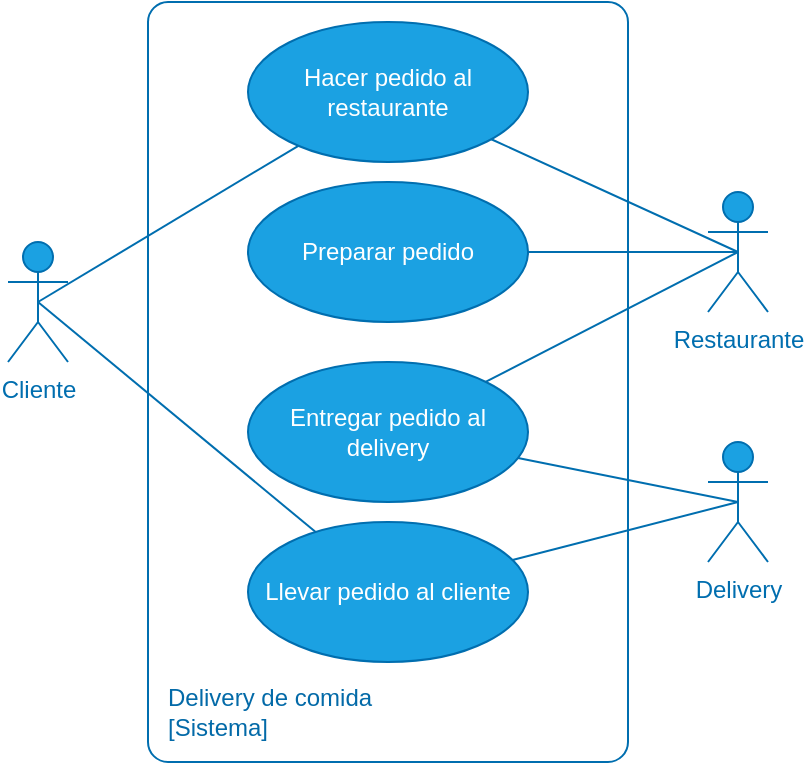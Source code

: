 <mxfile>
    <diagram id="7QBYcOvsloU8ihuIzcSg" name="Page-1">
        <mxGraphModel dx="640" dy="540" grid="1" gridSize="10" guides="1" tooltips="1" connect="1" arrows="1" fold="1" page="1" pageScale="1" pageWidth="850" pageHeight="1100" math="0" shadow="0">
            <root>
                <mxCell id="0"/>
                <mxCell id="1" parent="0"/>
                <object placeholders="1" c4Name="Delivery de comida" c4Type="SystemScopeBoundary" c4Application="Sistema" label="&lt;font style=&quot;font-size: 12px;&quot;&gt;&lt;span style=&quot;font-size: 12px;&quot;&gt;&lt;div style=&quot;text-align: left; font-size: 12px;&quot;&gt;%c4Name%&lt;/div&gt;&lt;/span&gt;&lt;/font&gt;&lt;div style=&quot;text-align: left; font-size: 12px;&quot;&gt;[%c4Application%]&lt;/div&gt;" id="19">
                    <mxCell style="rounded=1;fontSize=12;whiteSpace=wrap;html=1;arcSize=20;fillColor=none;strokeColor=#006EAF;fontColor=#036aa8;labelBackgroundColor=none;align=left;verticalAlign=bottom;labelBorderColor=none;spacingTop=0;spacing=10;metaEdit=1;rotatable=0;perimeter=rectanglePerimeter;labelPadding=0;allowArrows=0;connectable=0;expand=0;recursiveResize=0;editable=1;pointerEvents=0;absoluteArcSize=1;points=[[0.25,0,0],[0.5,0,0],[0.75,0,0],[1,0.25,0],[1,0.5,0],[1,0.75,0],[0.75,1,0],[0.5,1,0],[0.25,1,0],[0,0.75,0],[0,0.5,0],[0,0.25,0]];fontStyle=0" vertex="1" parent="1">
                        <mxGeometry x="160" y="80" width="240" height="380" as="geometry"/>
                    </mxCell>
                </object>
                <mxCell id="5" value="" style="edgeStyle=none;html=1;endArrow=none;endFill=0;exitX=0.5;exitY=0.5;exitDx=0;exitDy=0;exitPerimeter=0;fillColor=#1ba1e2;strokeColor=#006EAF;" parent="1" source="2" target="3" edge="1">
                    <mxGeometry relative="1" as="geometry"/>
                </mxCell>
                <mxCell id="2" value="Cliente" style="shape=umlActor;verticalLabelPosition=bottom;verticalAlign=top;html=1;fillColor=#1ba1e2;fontColor=#006eaf;strokeColor=#006EAF;" parent="1" vertex="1">
                    <mxGeometry x="90" y="200" width="30" height="60" as="geometry"/>
                </mxCell>
                <mxCell id="8" value="" style="edgeStyle=none;html=1;endArrow=none;endFill=0;entryX=0.5;entryY=0.5;entryDx=0;entryDy=0;entryPerimeter=0;fillColor=#1ba1e2;strokeColor=#006EAF;" parent="1" source="3" target="6" edge="1">
                    <mxGeometry relative="1" as="geometry"/>
                </mxCell>
                <mxCell id="3" value="Hacer pedido al restaurante" style="ellipse;whiteSpace=wrap;html=1;fillColor=#1ba1e2;fontColor=#ffffff;strokeColor=#006EAF;" parent="1" vertex="1">
                    <mxGeometry x="210" y="90" width="140" height="70" as="geometry"/>
                </mxCell>
                <mxCell id="6" value="Restaurante" style="shape=umlActor;verticalLabelPosition=bottom;verticalAlign=top;html=1;fillColor=#1ba1e2;fontColor=#006eaf;strokeColor=#006EAF;" parent="1" vertex="1">
                    <mxGeometry x="440" y="175" width="30" height="60" as="geometry"/>
                </mxCell>
                <mxCell id="7" value="Delivery" style="shape=umlActor;verticalLabelPosition=bottom;verticalAlign=top;html=1;fillColor=#1ba1e2;fontColor=#006eaf;strokeColor=#006EAF;" parent="1" vertex="1">
                    <mxGeometry x="440" y="300" width="30" height="60" as="geometry"/>
                </mxCell>
                <mxCell id="9" value="Preparar pedido" style="ellipse;whiteSpace=wrap;html=1;fillColor=#1ba1e2;fontColor=#ffffff;strokeColor=#006EAF;" parent="1" vertex="1">
                    <mxGeometry x="210" y="170" width="140" height="70" as="geometry"/>
                </mxCell>
                <mxCell id="10" value="" style="endArrow=none;html=1;entryX=0.5;entryY=0.5;entryDx=0;entryDy=0;entryPerimeter=0;fillColor=#1ba1e2;strokeColor=#006EAF;" parent="1" source="9" target="6" edge="1">
                    <mxGeometry relative="1" as="geometry">
                        <mxPoint x="330" y="320" as="sourcePoint"/>
                        <mxPoint x="410" y="300" as="targetPoint"/>
                    </mxGeometry>
                </mxCell>
                <mxCell id="13" value="Entregar pedido al delivery" style="ellipse;whiteSpace=wrap;html=1;fillColor=#1ba1e2;fontColor=#ffffff;strokeColor=#006EAF;" parent="1" vertex="1">
                    <mxGeometry x="210" y="260" width="140" height="70" as="geometry"/>
                </mxCell>
                <mxCell id="14" value="Llevar pedido al cliente" style="ellipse;whiteSpace=wrap;html=1;fillColor=#1ba1e2;fontColor=#ffffff;strokeColor=#006EAF;" parent="1" vertex="1">
                    <mxGeometry x="210" y="340" width="140" height="70" as="geometry"/>
                </mxCell>
                <mxCell id="15" value="" style="endArrow=none;html=1;entryX=0.5;entryY=0.5;entryDx=0;entryDy=0;entryPerimeter=0;fillColor=#1ba1e2;strokeColor=#006EAF;" parent="1" source="13" target="6" edge="1">
                    <mxGeometry relative="1" as="geometry">
                        <mxPoint x="349.36" y="236.45" as="sourcePoint"/>
                        <mxPoint x="450" y="200" as="targetPoint"/>
                    </mxGeometry>
                </mxCell>
                <mxCell id="16" value="" style="endArrow=none;html=1;entryX=0.5;entryY=0.5;entryDx=0;entryDy=0;entryPerimeter=0;fillColor=#1ba1e2;strokeColor=#006EAF;" parent="1" source="13" target="7" edge="1">
                    <mxGeometry relative="1" as="geometry">
                        <mxPoint x="324.845" y="334.644" as="sourcePoint"/>
                        <mxPoint x="453.99" y="222.98" as="targetPoint"/>
                    </mxGeometry>
                </mxCell>
                <mxCell id="17" value="" style="endArrow=none;html=1;entryX=0.5;entryY=0.5;entryDx=0;entryDy=0;entryPerimeter=0;fillColor=#1ba1e2;strokeColor=#006EAF;" parent="1" source="14" target="7" edge="1">
                    <mxGeometry relative="1" as="geometry">
                        <mxPoint x="349.265" y="323.626" as="sourcePoint"/>
                        <mxPoint x="465" y="360" as="targetPoint"/>
                    </mxGeometry>
                </mxCell>
                <mxCell id="18" value="" style="edgeStyle=none;html=1;endArrow=none;endFill=0;exitX=0.5;exitY=0.5;exitDx=0;exitDy=0;exitPerimeter=0;fillColor=#1ba1e2;strokeColor=#006EAF;" parent="1" source="2" target="14" edge="1">
                    <mxGeometry relative="1" as="geometry">
                        <mxPoint x="140" y="130.455" as="sourcePoint"/>
                        <mxPoint x="220.128" y="132.883" as="targetPoint"/>
                    </mxGeometry>
                </mxCell>
            </root>
        </mxGraphModel>
    </diagram>
</mxfile>